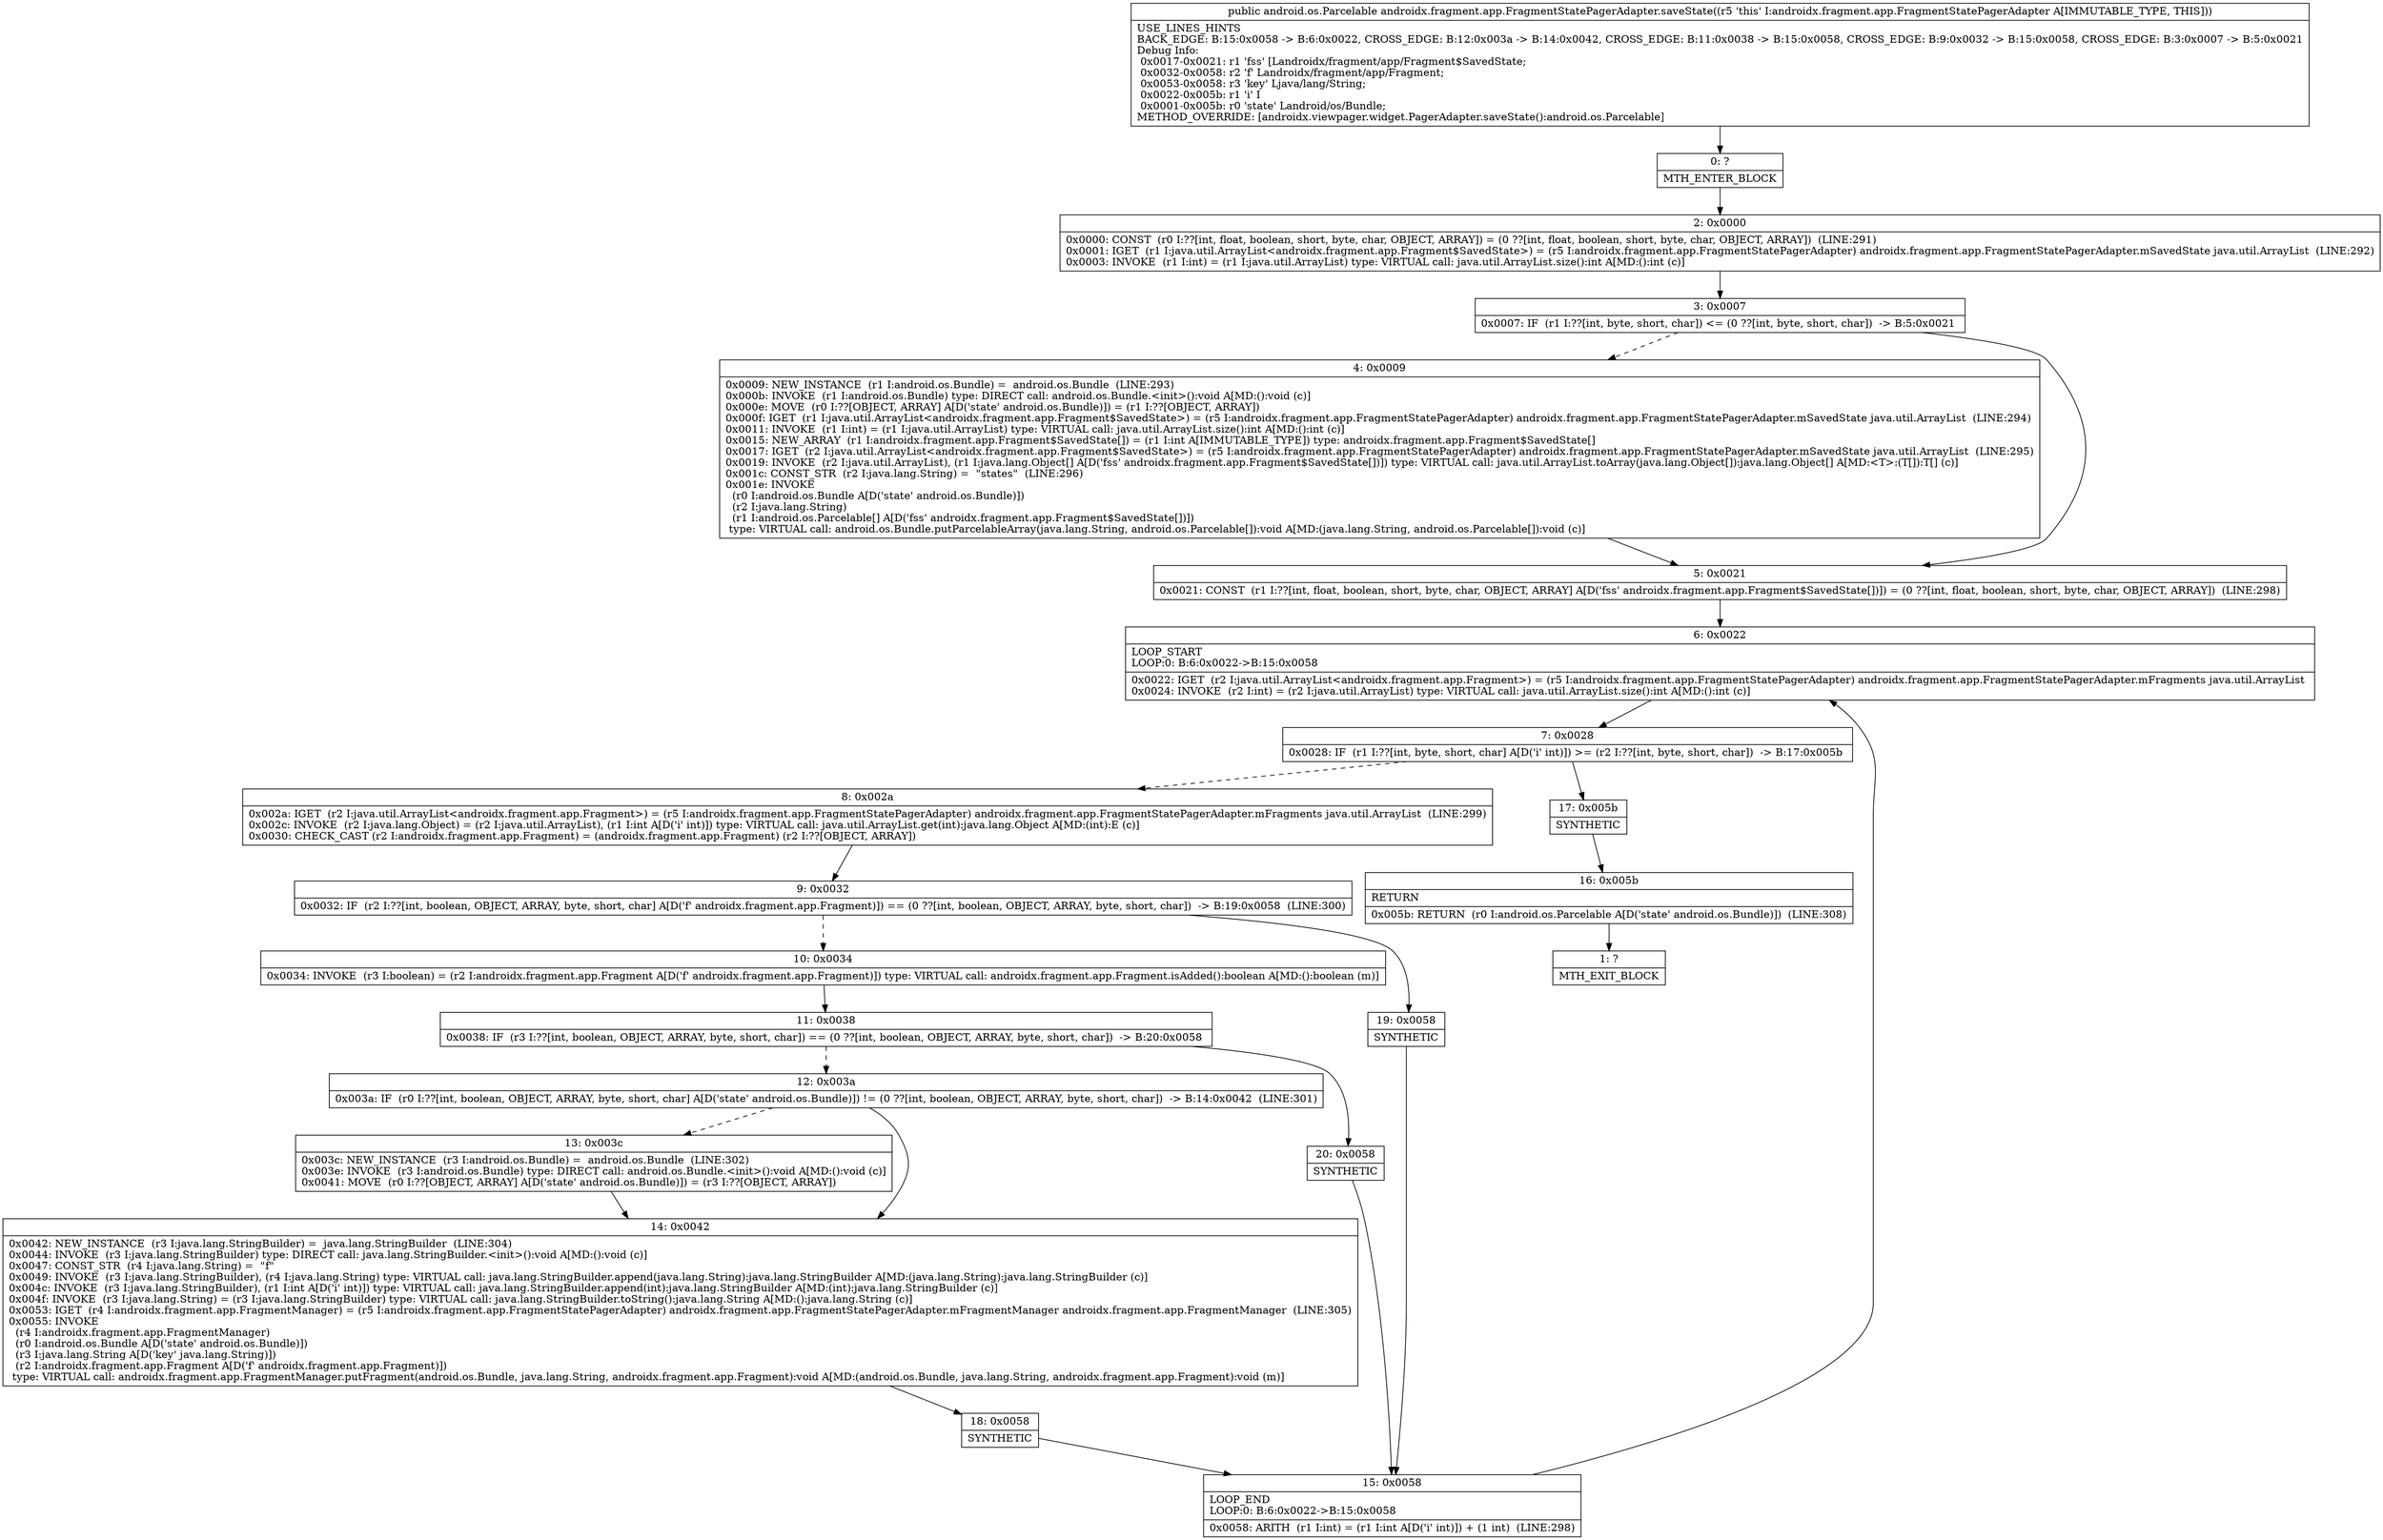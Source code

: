 digraph "CFG forandroidx.fragment.app.FragmentStatePagerAdapter.saveState()Landroid\/os\/Parcelable;" {
Node_0 [shape=record,label="{0\:\ ?|MTH_ENTER_BLOCK\l}"];
Node_2 [shape=record,label="{2\:\ 0x0000|0x0000: CONST  (r0 I:??[int, float, boolean, short, byte, char, OBJECT, ARRAY]) = (0 ??[int, float, boolean, short, byte, char, OBJECT, ARRAY])  (LINE:291)\l0x0001: IGET  (r1 I:java.util.ArrayList\<androidx.fragment.app.Fragment$SavedState\>) = (r5 I:androidx.fragment.app.FragmentStatePagerAdapter) androidx.fragment.app.FragmentStatePagerAdapter.mSavedState java.util.ArrayList  (LINE:292)\l0x0003: INVOKE  (r1 I:int) = (r1 I:java.util.ArrayList) type: VIRTUAL call: java.util.ArrayList.size():int A[MD:():int (c)]\l}"];
Node_3 [shape=record,label="{3\:\ 0x0007|0x0007: IF  (r1 I:??[int, byte, short, char]) \<= (0 ??[int, byte, short, char])  \-\> B:5:0x0021 \l}"];
Node_4 [shape=record,label="{4\:\ 0x0009|0x0009: NEW_INSTANCE  (r1 I:android.os.Bundle) =  android.os.Bundle  (LINE:293)\l0x000b: INVOKE  (r1 I:android.os.Bundle) type: DIRECT call: android.os.Bundle.\<init\>():void A[MD:():void (c)]\l0x000e: MOVE  (r0 I:??[OBJECT, ARRAY] A[D('state' android.os.Bundle)]) = (r1 I:??[OBJECT, ARRAY]) \l0x000f: IGET  (r1 I:java.util.ArrayList\<androidx.fragment.app.Fragment$SavedState\>) = (r5 I:androidx.fragment.app.FragmentStatePagerAdapter) androidx.fragment.app.FragmentStatePagerAdapter.mSavedState java.util.ArrayList  (LINE:294)\l0x0011: INVOKE  (r1 I:int) = (r1 I:java.util.ArrayList) type: VIRTUAL call: java.util.ArrayList.size():int A[MD:():int (c)]\l0x0015: NEW_ARRAY  (r1 I:androidx.fragment.app.Fragment$SavedState[]) = (r1 I:int A[IMMUTABLE_TYPE]) type: androidx.fragment.app.Fragment$SavedState[] \l0x0017: IGET  (r2 I:java.util.ArrayList\<androidx.fragment.app.Fragment$SavedState\>) = (r5 I:androidx.fragment.app.FragmentStatePagerAdapter) androidx.fragment.app.FragmentStatePagerAdapter.mSavedState java.util.ArrayList  (LINE:295)\l0x0019: INVOKE  (r2 I:java.util.ArrayList), (r1 I:java.lang.Object[] A[D('fss' androidx.fragment.app.Fragment$SavedState[])]) type: VIRTUAL call: java.util.ArrayList.toArray(java.lang.Object[]):java.lang.Object[] A[MD:\<T\>:(T[]):T[] (c)]\l0x001c: CONST_STR  (r2 I:java.lang.String) =  \"states\"  (LINE:296)\l0x001e: INVOKE  \l  (r0 I:android.os.Bundle A[D('state' android.os.Bundle)])\l  (r2 I:java.lang.String)\l  (r1 I:android.os.Parcelable[] A[D('fss' androidx.fragment.app.Fragment$SavedState[])])\l type: VIRTUAL call: android.os.Bundle.putParcelableArray(java.lang.String, android.os.Parcelable[]):void A[MD:(java.lang.String, android.os.Parcelable[]):void (c)]\l}"];
Node_5 [shape=record,label="{5\:\ 0x0021|0x0021: CONST  (r1 I:??[int, float, boolean, short, byte, char, OBJECT, ARRAY] A[D('fss' androidx.fragment.app.Fragment$SavedState[])]) = (0 ??[int, float, boolean, short, byte, char, OBJECT, ARRAY])  (LINE:298)\l}"];
Node_6 [shape=record,label="{6\:\ 0x0022|LOOP_START\lLOOP:0: B:6:0x0022\-\>B:15:0x0058\l|0x0022: IGET  (r2 I:java.util.ArrayList\<androidx.fragment.app.Fragment\>) = (r5 I:androidx.fragment.app.FragmentStatePagerAdapter) androidx.fragment.app.FragmentStatePagerAdapter.mFragments java.util.ArrayList \l0x0024: INVOKE  (r2 I:int) = (r2 I:java.util.ArrayList) type: VIRTUAL call: java.util.ArrayList.size():int A[MD:():int (c)]\l}"];
Node_7 [shape=record,label="{7\:\ 0x0028|0x0028: IF  (r1 I:??[int, byte, short, char] A[D('i' int)]) \>= (r2 I:??[int, byte, short, char])  \-\> B:17:0x005b \l}"];
Node_8 [shape=record,label="{8\:\ 0x002a|0x002a: IGET  (r2 I:java.util.ArrayList\<androidx.fragment.app.Fragment\>) = (r5 I:androidx.fragment.app.FragmentStatePagerAdapter) androidx.fragment.app.FragmentStatePagerAdapter.mFragments java.util.ArrayList  (LINE:299)\l0x002c: INVOKE  (r2 I:java.lang.Object) = (r2 I:java.util.ArrayList), (r1 I:int A[D('i' int)]) type: VIRTUAL call: java.util.ArrayList.get(int):java.lang.Object A[MD:(int):E (c)]\l0x0030: CHECK_CAST (r2 I:androidx.fragment.app.Fragment) = (androidx.fragment.app.Fragment) (r2 I:??[OBJECT, ARRAY]) \l}"];
Node_9 [shape=record,label="{9\:\ 0x0032|0x0032: IF  (r2 I:??[int, boolean, OBJECT, ARRAY, byte, short, char] A[D('f' androidx.fragment.app.Fragment)]) == (0 ??[int, boolean, OBJECT, ARRAY, byte, short, char])  \-\> B:19:0x0058  (LINE:300)\l}"];
Node_10 [shape=record,label="{10\:\ 0x0034|0x0034: INVOKE  (r3 I:boolean) = (r2 I:androidx.fragment.app.Fragment A[D('f' androidx.fragment.app.Fragment)]) type: VIRTUAL call: androidx.fragment.app.Fragment.isAdded():boolean A[MD:():boolean (m)]\l}"];
Node_11 [shape=record,label="{11\:\ 0x0038|0x0038: IF  (r3 I:??[int, boolean, OBJECT, ARRAY, byte, short, char]) == (0 ??[int, boolean, OBJECT, ARRAY, byte, short, char])  \-\> B:20:0x0058 \l}"];
Node_12 [shape=record,label="{12\:\ 0x003a|0x003a: IF  (r0 I:??[int, boolean, OBJECT, ARRAY, byte, short, char] A[D('state' android.os.Bundle)]) != (0 ??[int, boolean, OBJECT, ARRAY, byte, short, char])  \-\> B:14:0x0042  (LINE:301)\l}"];
Node_13 [shape=record,label="{13\:\ 0x003c|0x003c: NEW_INSTANCE  (r3 I:android.os.Bundle) =  android.os.Bundle  (LINE:302)\l0x003e: INVOKE  (r3 I:android.os.Bundle) type: DIRECT call: android.os.Bundle.\<init\>():void A[MD:():void (c)]\l0x0041: MOVE  (r0 I:??[OBJECT, ARRAY] A[D('state' android.os.Bundle)]) = (r3 I:??[OBJECT, ARRAY]) \l}"];
Node_14 [shape=record,label="{14\:\ 0x0042|0x0042: NEW_INSTANCE  (r3 I:java.lang.StringBuilder) =  java.lang.StringBuilder  (LINE:304)\l0x0044: INVOKE  (r3 I:java.lang.StringBuilder) type: DIRECT call: java.lang.StringBuilder.\<init\>():void A[MD:():void (c)]\l0x0047: CONST_STR  (r4 I:java.lang.String) =  \"f\" \l0x0049: INVOKE  (r3 I:java.lang.StringBuilder), (r4 I:java.lang.String) type: VIRTUAL call: java.lang.StringBuilder.append(java.lang.String):java.lang.StringBuilder A[MD:(java.lang.String):java.lang.StringBuilder (c)]\l0x004c: INVOKE  (r3 I:java.lang.StringBuilder), (r1 I:int A[D('i' int)]) type: VIRTUAL call: java.lang.StringBuilder.append(int):java.lang.StringBuilder A[MD:(int):java.lang.StringBuilder (c)]\l0x004f: INVOKE  (r3 I:java.lang.String) = (r3 I:java.lang.StringBuilder) type: VIRTUAL call: java.lang.StringBuilder.toString():java.lang.String A[MD:():java.lang.String (c)]\l0x0053: IGET  (r4 I:androidx.fragment.app.FragmentManager) = (r5 I:androidx.fragment.app.FragmentStatePagerAdapter) androidx.fragment.app.FragmentStatePagerAdapter.mFragmentManager androidx.fragment.app.FragmentManager  (LINE:305)\l0x0055: INVOKE  \l  (r4 I:androidx.fragment.app.FragmentManager)\l  (r0 I:android.os.Bundle A[D('state' android.os.Bundle)])\l  (r3 I:java.lang.String A[D('key' java.lang.String)])\l  (r2 I:androidx.fragment.app.Fragment A[D('f' androidx.fragment.app.Fragment)])\l type: VIRTUAL call: androidx.fragment.app.FragmentManager.putFragment(android.os.Bundle, java.lang.String, androidx.fragment.app.Fragment):void A[MD:(android.os.Bundle, java.lang.String, androidx.fragment.app.Fragment):void (m)]\l}"];
Node_18 [shape=record,label="{18\:\ 0x0058|SYNTHETIC\l}"];
Node_15 [shape=record,label="{15\:\ 0x0058|LOOP_END\lLOOP:0: B:6:0x0022\-\>B:15:0x0058\l|0x0058: ARITH  (r1 I:int) = (r1 I:int A[D('i' int)]) + (1 int)  (LINE:298)\l}"];
Node_20 [shape=record,label="{20\:\ 0x0058|SYNTHETIC\l}"];
Node_19 [shape=record,label="{19\:\ 0x0058|SYNTHETIC\l}"];
Node_17 [shape=record,label="{17\:\ 0x005b|SYNTHETIC\l}"];
Node_16 [shape=record,label="{16\:\ 0x005b|RETURN\l|0x005b: RETURN  (r0 I:android.os.Parcelable A[D('state' android.os.Bundle)])  (LINE:308)\l}"];
Node_1 [shape=record,label="{1\:\ ?|MTH_EXIT_BLOCK\l}"];
MethodNode[shape=record,label="{public android.os.Parcelable androidx.fragment.app.FragmentStatePagerAdapter.saveState((r5 'this' I:androidx.fragment.app.FragmentStatePagerAdapter A[IMMUTABLE_TYPE, THIS]))  | USE_LINES_HINTS\lBACK_EDGE: B:15:0x0058 \-\> B:6:0x0022, CROSS_EDGE: B:12:0x003a \-\> B:14:0x0042, CROSS_EDGE: B:11:0x0038 \-\> B:15:0x0058, CROSS_EDGE: B:9:0x0032 \-\> B:15:0x0058, CROSS_EDGE: B:3:0x0007 \-\> B:5:0x0021\lDebug Info:\l  0x0017\-0x0021: r1 'fss' [Landroidx\/fragment\/app\/Fragment$SavedState;\l  0x0032\-0x0058: r2 'f' Landroidx\/fragment\/app\/Fragment;\l  0x0053\-0x0058: r3 'key' Ljava\/lang\/String;\l  0x0022\-0x005b: r1 'i' I\l  0x0001\-0x005b: r0 'state' Landroid\/os\/Bundle;\lMETHOD_OVERRIDE: [androidx.viewpager.widget.PagerAdapter.saveState():android.os.Parcelable]\l}"];
MethodNode -> Node_0;Node_0 -> Node_2;
Node_2 -> Node_3;
Node_3 -> Node_4[style=dashed];
Node_3 -> Node_5;
Node_4 -> Node_5;
Node_5 -> Node_6;
Node_6 -> Node_7;
Node_7 -> Node_8[style=dashed];
Node_7 -> Node_17;
Node_8 -> Node_9;
Node_9 -> Node_10[style=dashed];
Node_9 -> Node_19;
Node_10 -> Node_11;
Node_11 -> Node_12[style=dashed];
Node_11 -> Node_20;
Node_12 -> Node_13[style=dashed];
Node_12 -> Node_14;
Node_13 -> Node_14;
Node_14 -> Node_18;
Node_18 -> Node_15;
Node_15 -> Node_6;
Node_20 -> Node_15;
Node_19 -> Node_15;
Node_17 -> Node_16;
Node_16 -> Node_1;
}

